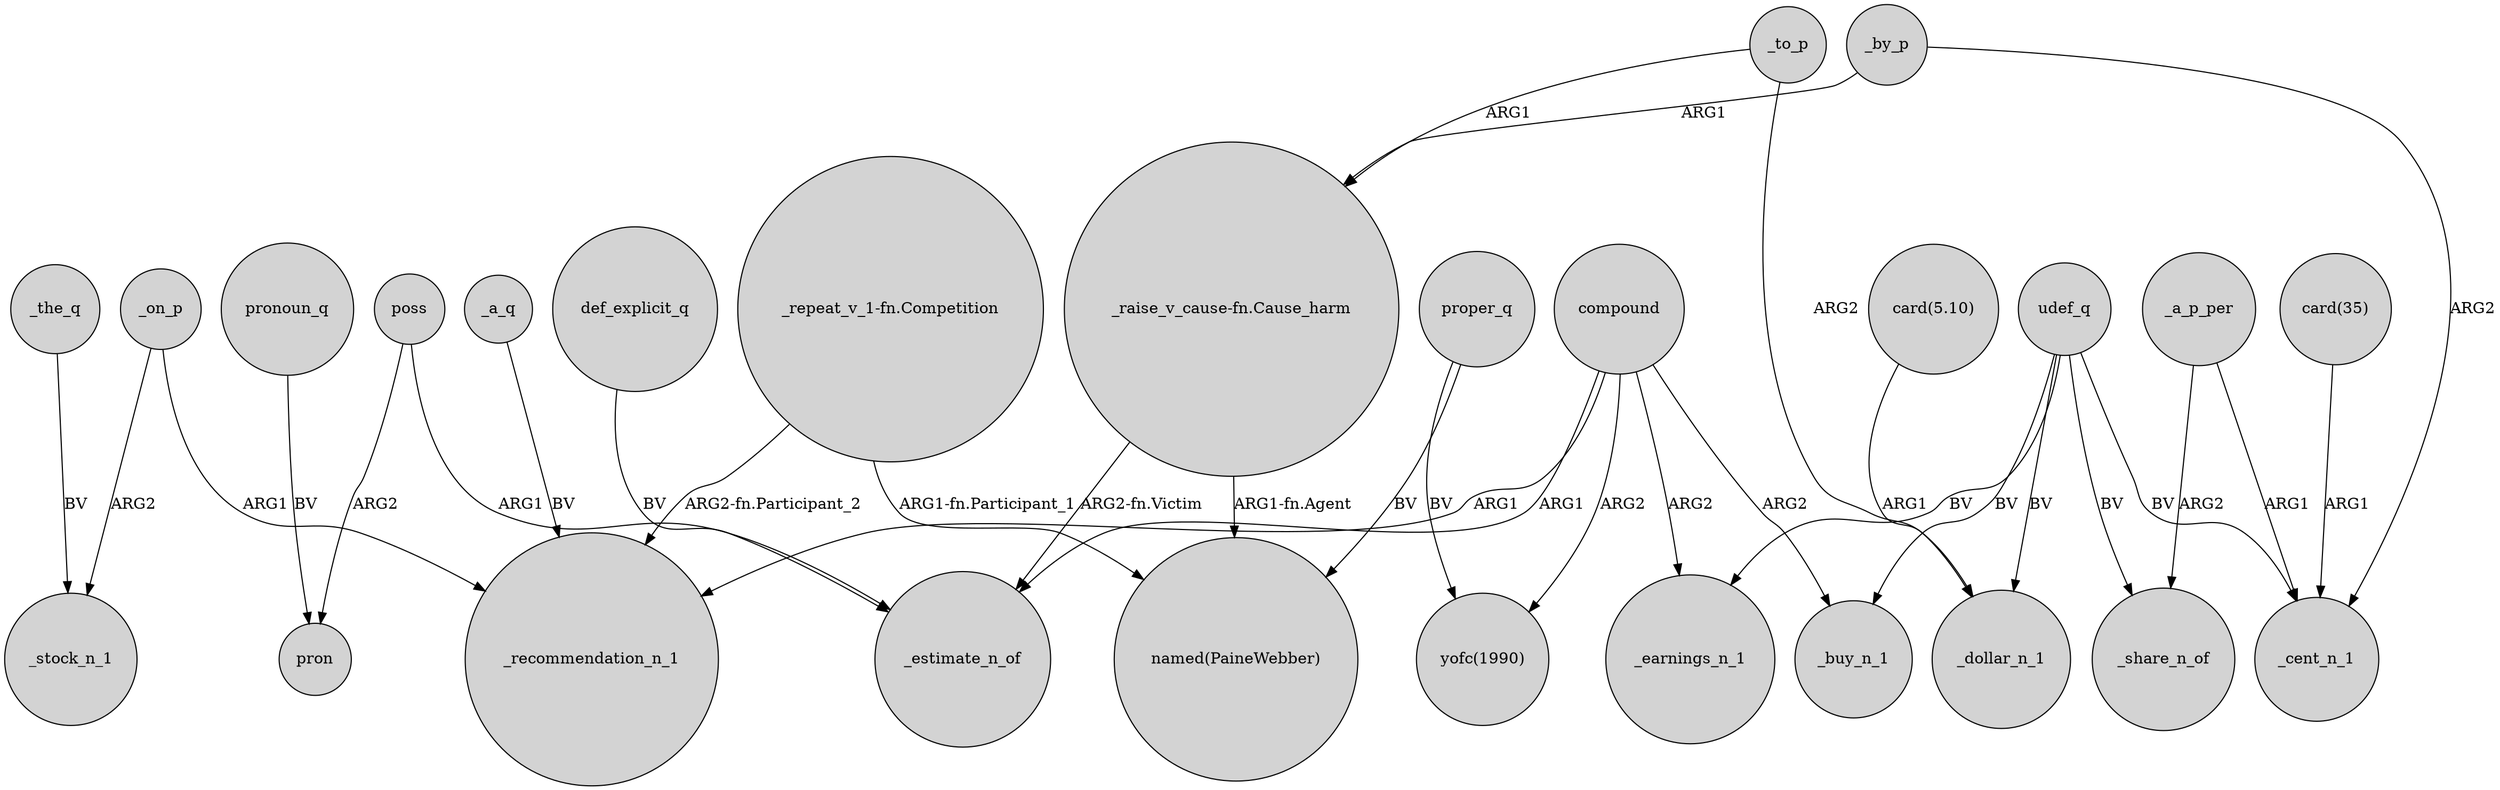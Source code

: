 digraph {
	node [shape=circle style=filled]
	"_repeat_v_1-fn.Competition" -> _recommendation_n_1 [label="ARG2-fn.Participant_2"]
	def_explicit_q -> _estimate_n_of [label=BV]
	"card(35)" -> _cent_n_1 [label=ARG1]
	poss -> _estimate_n_of [label=ARG1]
	_on_p -> _recommendation_n_1 [label=ARG1]
	_a_p_per -> _cent_n_1 [label=ARG1]
	compound -> _buy_n_1 [label=ARG2]
	compound -> "yofc(1990)" [label=ARG2]
	_on_p -> _stock_n_1 [label=ARG2]
	udef_q -> _buy_n_1 [label=BV]
	"card(5.10)" -> _dollar_n_1 [label=ARG1]
	_to_p -> _dollar_n_1 [label=ARG2]
	udef_q -> _cent_n_1 [label=BV]
	proper_q -> "named(PaineWebber)" [label=BV]
	compound -> _earnings_n_1 [label=ARG2]
	pronoun_q -> pron [label=BV]
	"_raise_v_cause-fn.Cause_harm" -> _estimate_n_of [label="ARG2-fn.Victim"]
	_the_q -> _stock_n_1 [label=BV]
	poss -> pron [label=ARG2]
	_a_p_per -> _share_n_of [label=ARG2]
	udef_q -> _earnings_n_1 [label=BV]
	udef_q -> _share_n_of [label=BV]
	udef_q -> _dollar_n_1 [label=BV]
	proper_q -> "yofc(1990)" [label=BV]
	compound -> _estimate_n_of [label=ARG1]
	"_raise_v_cause-fn.Cause_harm" -> "named(PaineWebber)" [label="ARG1-fn.Agent"]
	compound -> _recommendation_n_1 [label=ARG1]
	_by_p -> _cent_n_1 [label=ARG2]
	"_repeat_v_1-fn.Competition" -> "named(PaineWebber)" [label="ARG1-fn.Participant_1"]
	_to_p -> "_raise_v_cause-fn.Cause_harm" [label=ARG1]
	_by_p -> "_raise_v_cause-fn.Cause_harm" [label=ARG1]
	_a_q -> _recommendation_n_1 [label=BV]
}
